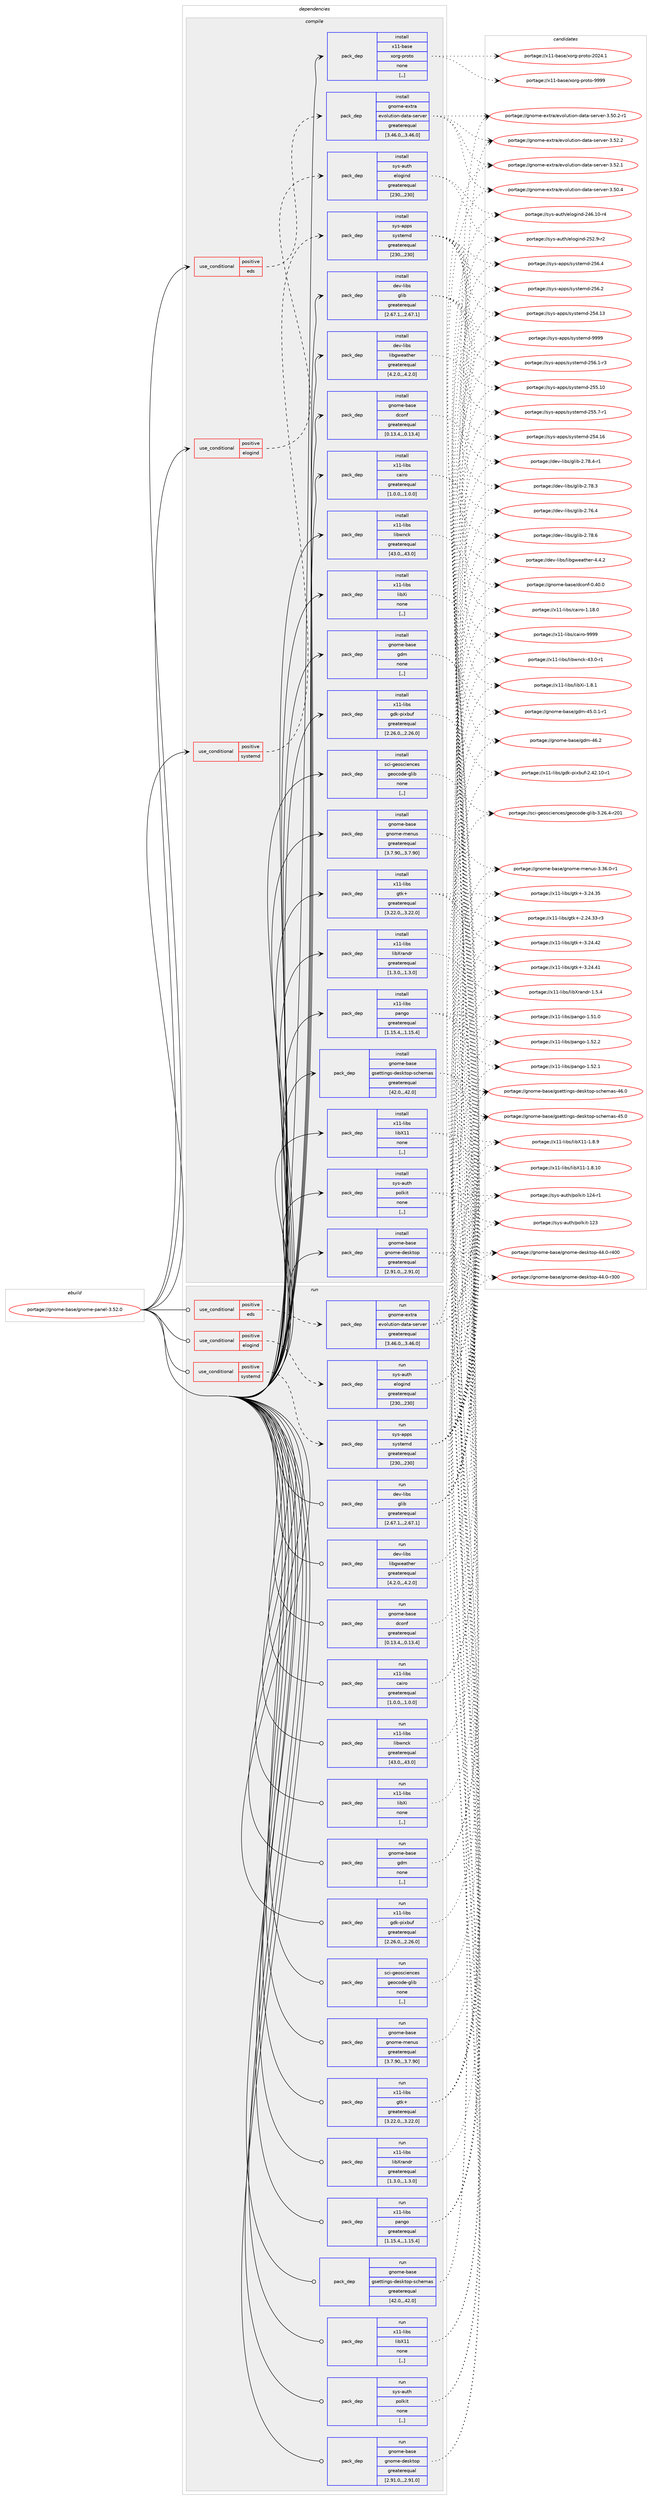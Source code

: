 digraph prolog {

# *************
# Graph options
# *************

newrank=true;
concentrate=true;
compound=true;
graph [rankdir=LR,fontname=Helvetica,fontsize=10,ranksep=1.5];#, ranksep=2.5, nodesep=0.2];
edge  [arrowhead=vee];
node  [fontname=Helvetica,fontsize=10];

# **********
# The ebuild
# **********

subgraph cluster_leftcol {
color=gray;
label=<<i>ebuild</i>>;
id [label="portage://gnome-base/gnome-panel-3.52.0", color=red, width=4, href="../gnome-base/gnome-panel-3.52.0.svg"];
}

# ****************
# The dependencies
# ****************

subgraph cluster_midcol {
color=gray;
label=<<i>dependencies</i>>;
subgraph cluster_compile {
fillcolor="#eeeeee";
style=filled;
label=<<i>compile</i>>;
subgraph cond65211 {
dependency237147 [label=<<TABLE BORDER="0" CELLBORDER="1" CELLSPACING="0" CELLPADDING="4"><TR><TD ROWSPAN="3" CELLPADDING="10">use_conditional</TD></TR><TR><TD>positive</TD></TR><TR><TD>eds</TD></TR></TABLE>>, shape=none, color=red];
subgraph pack170403 {
dependency237148 [label=<<TABLE BORDER="0" CELLBORDER="1" CELLSPACING="0" CELLPADDING="4" WIDTH="220"><TR><TD ROWSPAN="6" CELLPADDING="30">pack_dep</TD></TR><TR><TD WIDTH="110">install</TD></TR><TR><TD>gnome-extra</TD></TR><TR><TD>evolution-data-server</TD></TR><TR><TD>greaterequal</TD></TR><TR><TD>[3.46.0,,,3.46.0]</TD></TR></TABLE>>, shape=none, color=blue];
}
dependency237147:e -> dependency237148:w [weight=20,style="dashed",arrowhead="vee"];
}
id:e -> dependency237147:w [weight=20,style="solid",arrowhead="vee"];
subgraph cond65212 {
dependency237149 [label=<<TABLE BORDER="0" CELLBORDER="1" CELLSPACING="0" CELLPADDING="4"><TR><TD ROWSPAN="3" CELLPADDING="10">use_conditional</TD></TR><TR><TD>positive</TD></TR><TR><TD>elogind</TD></TR></TABLE>>, shape=none, color=red];
subgraph pack170404 {
dependency237150 [label=<<TABLE BORDER="0" CELLBORDER="1" CELLSPACING="0" CELLPADDING="4" WIDTH="220"><TR><TD ROWSPAN="6" CELLPADDING="30">pack_dep</TD></TR><TR><TD WIDTH="110">install</TD></TR><TR><TD>sys-auth</TD></TR><TR><TD>elogind</TD></TR><TR><TD>greaterequal</TD></TR><TR><TD>[230,,,230]</TD></TR></TABLE>>, shape=none, color=blue];
}
dependency237149:e -> dependency237150:w [weight=20,style="dashed",arrowhead="vee"];
}
id:e -> dependency237149:w [weight=20,style="solid",arrowhead="vee"];
subgraph cond65213 {
dependency237151 [label=<<TABLE BORDER="0" CELLBORDER="1" CELLSPACING="0" CELLPADDING="4"><TR><TD ROWSPAN="3" CELLPADDING="10">use_conditional</TD></TR><TR><TD>positive</TD></TR><TR><TD>systemd</TD></TR></TABLE>>, shape=none, color=red];
subgraph pack170405 {
dependency237152 [label=<<TABLE BORDER="0" CELLBORDER="1" CELLSPACING="0" CELLPADDING="4" WIDTH="220"><TR><TD ROWSPAN="6" CELLPADDING="30">pack_dep</TD></TR><TR><TD WIDTH="110">install</TD></TR><TR><TD>sys-apps</TD></TR><TR><TD>systemd</TD></TR><TR><TD>greaterequal</TD></TR><TR><TD>[230,,,230]</TD></TR></TABLE>>, shape=none, color=blue];
}
dependency237151:e -> dependency237152:w [weight=20,style="dashed",arrowhead="vee"];
}
id:e -> dependency237151:w [weight=20,style="solid",arrowhead="vee"];
subgraph pack170406 {
dependency237153 [label=<<TABLE BORDER="0" CELLBORDER="1" CELLSPACING="0" CELLPADDING="4" WIDTH="220"><TR><TD ROWSPAN="6" CELLPADDING="30">pack_dep</TD></TR><TR><TD WIDTH="110">install</TD></TR><TR><TD>dev-libs</TD></TR><TR><TD>glib</TD></TR><TR><TD>greaterequal</TD></TR><TR><TD>[2.67.1,,,2.67.1]</TD></TR></TABLE>>, shape=none, color=blue];
}
id:e -> dependency237153:w [weight=20,style="solid",arrowhead="vee"];
subgraph pack170407 {
dependency237154 [label=<<TABLE BORDER="0" CELLBORDER="1" CELLSPACING="0" CELLPADDING="4" WIDTH="220"><TR><TD ROWSPAN="6" CELLPADDING="30">pack_dep</TD></TR><TR><TD WIDTH="110">install</TD></TR><TR><TD>dev-libs</TD></TR><TR><TD>libgweather</TD></TR><TR><TD>greaterequal</TD></TR><TR><TD>[4.2.0,,,4.2.0]</TD></TR></TABLE>>, shape=none, color=blue];
}
id:e -> dependency237154:w [weight=20,style="solid",arrowhead="vee"];
subgraph pack170408 {
dependency237155 [label=<<TABLE BORDER="0" CELLBORDER="1" CELLSPACING="0" CELLPADDING="4" WIDTH="220"><TR><TD ROWSPAN="6" CELLPADDING="30">pack_dep</TD></TR><TR><TD WIDTH="110">install</TD></TR><TR><TD>gnome-base</TD></TR><TR><TD>dconf</TD></TR><TR><TD>greaterequal</TD></TR><TR><TD>[0.13.4,,,0.13.4]</TD></TR></TABLE>>, shape=none, color=blue];
}
id:e -> dependency237155:w [weight=20,style="solid",arrowhead="vee"];
subgraph pack170409 {
dependency237156 [label=<<TABLE BORDER="0" CELLBORDER="1" CELLSPACING="0" CELLPADDING="4" WIDTH="220"><TR><TD ROWSPAN="6" CELLPADDING="30">pack_dep</TD></TR><TR><TD WIDTH="110">install</TD></TR><TR><TD>gnome-base</TD></TR><TR><TD>gdm</TD></TR><TR><TD>none</TD></TR><TR><TD>[,,]</TD></TR></TABLE>>, shape=none, color=blue];
}
id:e -> dependency237156:w [weight=20,style="solid",arrowhead="vee"];
subgraph pack170410 {
dependency237157 [label=<<TABLE BORDER="0" CELLBORDER="1" CELLSPACING="0" CELLPADDING="4" WIDTH="220"><TR><TD ROWSPAN="6" CELLPADDING="30">pack_dep</TD></TR><TR><TD WIDTH="110">install</TD></TR><TR><TD>gnome-base</TD></TR><TR><TD>gnome-desktop</TD></TR><TR><TD>greaterequal</TD></TR><TR><TD>[2.91.0,,,2.91.0]</TD></TR></TABLE>>, shape=none, color=blue];
}
id:e -> dependency237157:w [weight=20,style="solid",arrowhead="vee"];
subgraph pack170411 {
dependency237158 [label=<<TABLE BORDER="0" CELLBORDER="1" CELLSPACING="0" CELLPADDING="4" WIDTH="220"><TR><TD ROWSPAN="6" CELLPADDING="30">pack_dep</TD></TR><TR><TD WIDTH="110">install</TD></TR><TR><TD>gnome-base</TD></TR><TR><TD>gnome-menus</TD></TR><TR><TD>greaterequal</TD></TR><TR><TD>[3.7.90,,,3.7.90]</TD></TR></TABLE>>, shape=none, color=blue];
}
id:e -> dependency237158:w [weight=20,style="solid",arrowhead="vee"];
subgraph pack170412 {
dependency237159 [label=<<TABLE BORDER="0" CELLBORDER="1" CELLSPACING="0" CELLPADDING="4" WIDTH="220"><TR><TD ROWSPAN="6" CELLPADDING="30">pack_dep</TD></TR><TR><TD WIDTH="110">install</TD></TR><TR><TD>gnome-base</TD></TR><TR><TD>gsettings-desktop-schemas</TD></TR><TR><TD>greaterequal</TD></TR><TR><TD>[42.0,,,42.0]</TD></TR></TABLE>>, shape=none, color=blue];
}
id:e -> dependency237159:w [weight=20,style="solid",arrowhead="vee"];
subgraph pack170413 {
dependency237160 [label=<<TABLE BORDER="0" CELLBORDER="1" CELLSPACING="0" CELLPADDING="4" WIDTH="220"><TR><TD ROWSPAN="6" CELLPADDING="30">pack_dep</TD></TR><TR><TD WIDTH="110">install</TD></TR><TR><TD>sci-geosciences</TD></TR><TR><TD>geocode-glib</TD></TR><TR><TD>none</TD></TR><TR><TD>[,,]</TD></TR></TABLE>>, shape=none, color=blue];
}
id:e -> dependency237160:w [weight=20,style="solid",arrowhead="vee"];
subgraph pack170414 {
dependency237161 [label=<<TABLE BORDER="0" CELLBORDER="1" CELLSPACING="0" CELLPADDING="4" WIDTH="220"><TR><TD ROWSPAN="6" CELLPADDING="30">pack_dep</TD></TR><TR><TD WIDTH="110">install</TD></TR><TR><TD>sys-auth</TD></TR><TR><TD>polkit</TD></TR><TR><TD>none</TD></TR><TR><TD>[,,]</TD></TR></TABLE>>, shape=none, color=blue];
}
id:e -> dependency237161:w [weight=20,style="solid",arrowhead="vee"];
subgraph pack170415 {
dependency237162 [label=<<TABLE BORDER="0" CELLBORDER="1" CELLSPACING="0" CELLPADDING="4" WIDTH="220"><TR><TD ROWSPAN="6" CELLPADDING="30">pack_dep</TD></TR><TR><TD WIDTH="110">install</TD></TR><TR><TD>x11-base</TD></TR><TR><TD>xorg-proto</TD></TR><TR><TD>none</TD></TR><TR><TD>[,,]</TD></TR></TABLE>>, shape=none, color=blue];
}
id:e -> dependency237162:w [weight=20,style="solid",arrowhead="vee"];
subgraph pack170416 {
dependency237163 [label=<<TABLE BORDER="0" CELLBORDER="1" CELLSPACING="0" CELLPADDING="4" WIDTH="220"><TR><TD ROWSPAN="6" CELLPADDING="30">pack_dep</TD></TR><TR><TD WIDTH="110">install</TD></TR><TR><TD>x11-libs</TD></TR><TR><TD>cairo</TD></TR><TR><TD>greaterequal</TD></TR><TR><TD>[1.0.0,,,1.0.0]</TD></TR></TABLE>>, shape=none, color=blue];
}
id:e -> dependency237163:w [weight=20,style="solid",arrowhead="vee"];
subgraph pack170417 {
dependency237164 [label=<<TABLE BORDER="0" CELLBORDER="1" CELLSPACING="0" CELLPADDING="4" WIDTH="220"><TR><TD ROWSPAN="6" CELLPADDING="30">pack_dep</TD></TR><TR><TD WIDTH="110">install</TD></TR><TR><TD>x11-libs</TD></TR><TR><TD>gdk-pixbuf</TD></TR><TR><TD>greaterequal</TD></TR><TR><TD>[2.26.0,,,2.26.0]</TD></TR></TABLE>>, shape=none, color=blue];
}
id:e -> dependency237164:w [weight=20,style="solid",arrowhead="vee"];
subgraph pack170418 {
dependency237165 [label=<<TABLE BORDER="0" CELLBORDER="1" CELLSPACING="0" CELLPADDING="4" WIDTH="220"><TR><TD ROWSPAN="6" CELLPADDING="30">pack_dep</TD></TR><TR><TD WIDTH="110">install</TD></TR><TR><TD>x11-libs</TD></TR><TR><TD>gtk+</TD></TR><TR><TD>greaterequal</TD></TR><TR><TD>[3.22.0,,,3.22.0]</TD></TR></TABLE>>, shape=none, color=blue];
}
id:e -> dependency237165:w [weight=20,style="solid",arrowhead="vee"];
subgraph pack170419 {
dependency237166 [label=<<TABLE BORDER="0" CELLBORDER="1" CELLSPACING="0" CELLPADDING="4" WIDTH="220"><TR><TD ROWSPAN="6" CELLPADDING="30">pack_dep</TD></TR><TR><TD WIDTH="110">install</TD></TR><TR><TD>x11-libs</TD></TR><TR><TD>libX11</TD></TR><TR><TD>none</TD></TR><TR><TD>[,,]</TD></TR></TABLE>>, shape=none, color=blue];
}
id:e -> dependency237166:w [weight=20,style="solid",arrowhead="vee"];
subgraph pack170420 {
dependency237167 [label=<<TABLE BORDER="0" CELLBORDER="1" CELLSPACING="0" CELLPADDING="4" WIDTH="220"><TR><TD ROWSPAN="6" CELLPADDING="30">pack_dep</TD></TR><TR><TD WIDTH="110">install</TD></TR><TR><TD>x11-libs</TD></TR><TR><TD>libXi</TD></TR><TR><TD>none</TD></TR><TR><TD>[,,]</TD></TR></TABLE>>, shape=none, color=blue];
}
id:e -> dependency237167:w [weight=20,style="solid",arrowhead="vee"];
subgraph pack170421 {
dependency237168 [label=<<TABLE BORDER="0" CELLBORDER="1" CELLSPACING="0" CELLPADDING="4" WIDTH="220"><TR><TD ROWSPAN="6" CELLPADDING="30">pack_dep</TD></TR><TR><TD WIDTH="110">install</TD></TR><TR><TD>x11-libs</TD></TR><TR><TD>libXrandr</TD></TR><TR><TD>greaterequal</TD></TR><TR><TD>[1.3.0,,,1.3.0]</TD></TR></TABLE>>, shape=none, color=blue];
}
id:e -> dependency237168:w [weight=20,style="solid",arrowhead="vee"];
subgraph pack170422 {
dependency237169 [label=<<TABLE BORDER="0" CELLBORDER="1" CELLSPACING="0" CELLPADDING="4" WIDTH="220"><TR><TD ROWSPAN="6" CELLPADDING="30">pack_dep</TD></TR><TR><TD WIDTH="110">install</TD></TR><TR><TD>x11-libs</TD></TR><TR><TD>libwnck</TD></TR><TR><TD>greaterequal</TD></TR><TR><TD>[43.0,,,43.0]</TD></TR></TABLE>>, shape=none, color=blue];
}
id:e -> dependency237169:w [weight=20,style="solid",arrowhead="vee"];
subgraph pack170423 {
dependency237170 [label=<<TABLE BORDER="0" CELLBORDER="1" CELLSPACING="0" CELLPADDING="4" WIDTH="220"><TR><TD ROWSPAN="6" CELLPADDING="30">pack_dep</TD></TR><TR><TD WIDTH="110">install</TD></TR><TR><TD>x11-libs</TD></TR><TR><TD>pango</TD></TR><TR><TD>greaterequal</TD></TR><TR><TD>[1.15.4,,,1.15.4]</TD></TR></TABLE>>, shape=none, color=blue];
}
id:e -> dependency237170:w [weight=20,style="solid",arrowhead="vee"];
}
subgraph cluster_compileandrun {
fillcolor="#eeeeee";
style=filled;
label=<<i>compile and run</i>>;
}
subgraph cluster_run {
fillcolor="#eeeeee";
style=filled;
label=<<i>run</i>>;
subgraph cond65214 {
dependency237171 [label=<<TABLE BORDER="0" CELLBORDER="1" CELLSPACING="0" CELLPADDING="4"><TR><TD ROWSPAN="3" CELLPADDING="10">use_conditional</TD></TR><TR><TD>positive</TD></TR><TR><TD>eds</TD></TR></TABLE>>, shape=none, color=red];
subgraph pack170424 {
dependency237172 [label=<<TABLE BORDER="0" CELLBORDER="1" CELLSPACING="0" CELLPADDING="4" WIDTH="220"><TR><TD ROWSPAN="6" CELLPADDING="30">pack_dep</TD></TR><TR><TD WIDTH="110">run</TD></TR><TR><TD>gnome-extra</TD></TR><TR><TD>evolution-data-server</TD></TR><TR><TD>greaterequal</TD></TR><TR><TD>[3.46.0,,,3.46.0]</TD></TR></TABLE>>, shape=none, color=blue];
}
dependency237171:e -> dependency237172:w [weight=20,style="dashed",arrowhead="vee"];
}
id:e -> dependency237171:w [weight=20,style="solid",arrowhead="odot"];
subgraph cond65215 {
dependency237173 [label=<<TABLE BORDER="0" CELLBORDER="1" CELLSPACING="0" CELLPADDING="4"><TR><TD ROWSPAN="3" CELLPADDING="10">use_conditional</TD></TR><TR><TD>positive</TD></TR><TR><TD>elogind</TD></TR></TABLE>>, shape=none, color=red];
subgraph pack170425 {
dependency237174 [label=<<TABLE BORDER="0" CELLBORDER="1" CELLSPACING="0" CELLPADDING="4" WIDTH="220"><TR><TD ROWSPAN="6" CELLPADDING="30">pack_dep</TD></TR><TR><TD WIDTH="110">run</TD></TR><TR><TD>sys-auth</TD></TR><TR><TD>elogind</TD></TR><TR><TD>greaterequal</TD></TR><TR><TD>[230,,,230]</TD></TR></TABLE>>, shape=none, color=blue];
}
dependency237173:e -> dependency237174:w [weight=20,style="dashed",arrowhead="vee"];
}
id:e -> dependency237173:w [weight=20,style="solid",arrowhead="odot"];
subgraph cond65216 {
dependency237175 [label=<<TABLE BORDER="0" CELLBORDER="1" CELLSPACING="0" CELLPADDING="4"><TR><TD ROWSPAN="3" CELLPADDING="10">use_conditional</TD></TR><TR><TD>positive</TD></TR><TR><TD>systemd</TD></TR></TABLE>>, shape=none, color=red];
subgraph pack170426 {
dependency237176 [label=<<TABLE BORDER="0" CELLBORDER="1" CELLSPACING="0" CELLPADDING="4" WIDTH="220"><TR><TD ROWSPAN="6" CELLPADDING="30">pack_dep</TD></TR><TR><TD WIDTH="110">run</TD></TR><TR><TD>sys-apps</TD></TR><TR><TD>systemd</TD></TR><TR><TD>greaterequal</TD></TR><TR><TD>[230,,,230]</TD></TR></TABLE>>, shape=none, color=blue];
}
dependency237175:e -> dependency237176:w [weight=20,style="dashed",arrowhead="vee"];
}
id:e -> dependency237175:w [weight=20,style="solid",arrowhead="odot"];
subgraph pack170427 {
dependency237177 [label=<<TABLE BORDER="0" CELLBORDER="1" CELLSPACING="0" CELLPADDING="4" WIDTH="220"><TR><TD ROWSPAN="6" CELLPADDING="30">pack_dep</TD></TR><TR><TD WIDTH="110">run</TD></TR><TR><TD>dev-libs</TD></TR><TR><TD>glib</TD></TR><TR><TD>greaterequal</TD></TR><TR><TD>[2.67.1,,,2.67.1]</TD></TR></TABLE>>, shape=none, color=blue];
}
id:e -> dependency237177:w [weight=20,style="solid",arrowhead="odot"];
subgraph pack170428 {
dependency237178 [label=<<TABLE BORDER="0" CELLBORDER="1" CELLSPACING="0" CELLPADDING="4" WIDTH="220"><TR><TD ROWSPAN="6" CELLPADDING="30">pack_dep</TD></TR><TR><TD WIDTH="110">run</TD></TR><TR><TD>dev-libs</TD></TR><TR><TD>libgweather</TD></TR><TR><TD>greaterequal</TD></TR><TR><TD>[4.2.0,,,4.2.0]</TD></TR></TABLE>>, shape=none, color=blue];
}
id:e -> dependency237178:w [weight=20,style="solid",arrowhead="odot"];
subgraph pack170429 {
dependency237179 [label=<<TABLE BORDER="0" CELLBORDER="1" CELLSPACING="0" CELLPADDING="4" WIDTH="220"><TR><TD ROWSPAN="6" CELLPADDING="30">pack_dep</TD></TR><TR><TD WIDTH="110">run</TD></TR><TR><TD>gnome-base</TD></TR><TR><TD>dconf</TD></TR><TR><TD>greaterequal</TD></TR><TR><TD>[0.13.4,,,0.13.4]</TD></TR></TABLE>>, shape=none, color=blue];
}
id:e -> dependency237179:w [weight=20,style="solid",arrowhead="odot"];
subgraph pack170430 {
dependency237180 [label=<<TABLE BORDER="0" CELLBORDER="1" CELLSPACING="0" CELLPADDING="4" WIDTH="220"><TR><TD ROWSPAN="6" CELLPADDING="30">pack_dep</TD></TR><TR><TD WIDTH="110">run</TD></TR><TR><TD>gnome-base</TD></TR><TR><TD>gdm</TD></TR><TR><TD>none</TD></TR><TR><TD>[,,]</TD></TR></TABLE>>, shape=none, color=blue];
}
id:e -> dependency237180:w [weight=20,style="solid",arrowhead="odot"];
subgraph pack170431 {
dependency237181 [label=<<TABLE BORDER="0" CELLBORDER="1" CELLSPACING="0" CELLPADDING="4" WIDTH="220"><TR><TD ROWSPAN="6" CELLPADDING="30">pack_dep</TD></TR><TR><TD WIDTH="110">run</TD></TR><TR><TD>gnome-base</TD></TR><TR><TD>gnome-desktop</TD></TR><TR><TD>greaterequal</TD></TR><TR><TD>[2.91.0,,,2.91.0]</TD></TR></TABLE>>, shape=none, color=blue];
}
id:e -> dependency237181:w [weight=20,style="solid",arrowhead="odot"];
subgraph pack170432 {
dependency237182 [label=<<TABLE BORDER="0" CELLBORDER="1" CELLSPACING="0" CELLPADDING="4" WIDTH="220"><TR><TD ROWSPAN="6" CELLPADDING="30">pack_dep</TD></TR><TR><TD WIDTH="110">run</TD></TR><TR><TD>gnome-base</TD></TR><TR><TD>gnome-menus</TD></TR><TR><TD>greaterequal</TD></TR><TR><TD>[3.7.90,,,3.7.90]</TD></TR></TABLE>>, shape=none, color=blue];
}
id:e -> dependency237182:w [weight=20,style="solid",arrowhead="odot"];
subgraph pack170433 {
dependency237183 [label=<<TABLE BORDER="0" CELLBORDER="1" CELLSPACING="0" CELLPADDING="4" WIDTH="220"><TR><TD ROWSPAN="6" CELLPADDING="30">pack_dep</TD></TR><TR><TD WIDTH="110">run</TD></TR><TR><TD>gnome-base</TD></TR><TR><TD>gsettings-desktop-schemas</TD></TR><TR><TD>greaterequal</TD></TR><TR><TD>[42.0,,,42.0]</TD></TR></TABLE>>, shape=none, color=blue];
}
id:e -> dependency237183:w [weight=20,style="solid",arrowhead="odot"];
subgraph pack170434 {
dependency237184 [label=<<TABLE BORDER="0" CELLBORDER="1" CELLSPACING="0" CELLPADDING="4" WIDTH="220"><TR><TD ROWSPAN="6" CELLPADDING="30">pack_dep</TD></TR><TR><TD WIDTH="110">run</TD></TR><TR><TD>sci-geosciences</TD></TR><TR><TD>geocode-glib</TD></TR><TR><TD>none</TD></TR><TR><TD>[,,]</TD></TR></TABLE>>, shape=none, color=blue];
}
id:e -> dependency237184:w [weight=20,style="solid",arrowhead="odot"];
subgraph pack170435 {
dependency237185 [label=<<TABLE BORDER="0" CELLBORDER="1" CELLSPACING="0" CELLPADDING="4" WIDTH="220"><TR><TD ROWSPAN="6" CELLPADDING="30">pack_dep</TD></TR><TR><TD WIDTH="110">run</TD></TR><TR><TD>sys-auth</TD></TR><TR><TD>polkit</TD></TR><TR><TD>none</TD></TR><TR><TD>[,,]</TD></TR></TABLE>>, shape=none, color=blue];
}
id:e -> dependency237185:w [weight=20,style="solid",arrowhead="odot"];
subgraph pack170436 {
dependency237186 [label=<<TABLE BORDER="0" CELLBORDER="1" CELLSPACING="0" CELLPADDING="4" WIDTH="220"><TR><TD ROWSPAN="6" CELLPADDING="30">pack_dep</TD></TR><TR><TD WIDTH="110">run</TD></TR><TR><TD>x11-libs</TD></TR><TR><TD>cairo</TD></TR><TR><TD>greaterequal</TD></TR><TR><TD>[1.0.0,,,1.0.0]</TD></TR></TABLE>>, shape=none, color=blue];
}
id:e -> dependency237186:w [weight=20,style="solid",arrowhead="odot"];
subgraph pack170437 {
dependency237187 [label=<<TABLE BORDER="0" CELLBORDER="1" CELLSPACING="0" CELLPADDING="4" WIDTH="220"><TR><TD ROWSPAN="6" CELLPADDING="30">pack_dep</TD></TR><TR><TD WIDTH="110">run</TD></TR><TR><TD>x11-libs</TD></TR><TR><TD>gdk-pixbuf</TD></TR><TR><TD>greaterequal</TD></TR><TR><TD>[2.26.0,,,2.26.0]</TD></TR></TABLE>>, shape=none, color=blue];
}
id:e -> dependency237187:w [weight=20,style="solid",arrowhead="odot"];
subgraph pack170438 {
dependency237188 [label=<<TABLE BORDER="0" CELLBORDER="1" CELLSPACING="0" CELLPADDING="4" WIDTH="220"><TR><TD ROWSPAN="6" CELLPADDING="30">pack_dep</TD></TR><TR><TD WIDTH="110">run</TD></TR><TR><TD>x11-libs</TD></TR><TR><TD>gtk+</TD></TR><TR><TD>greaterequal</TD></TR><TR><TD>[3.22.0,,,3.22.0]</TD></TR></TABLE>>, shape=none, color=blue];
}
id:e -> dependency237188:w [weight=20,style="solid",arrowhead="odot"];
subgraph pack170439 {
dependency237189 [label=<<TABLE BORDER="0" CELLBORDER="1" CELLSPACING="0" CELLPADDING="4" WIDTH="220"><TR><TD ROWSPAN="6" CELLPADDING="30">pack_dep</TD></TR><TR><TD WIDTH="110">run</TD></TR><TR><TD>x11-libs</TD></TR><TR><TD>libX11</TD></TR><TR><TD>none</TD></TR><TR><TD>[,,]</TD></TR></TABLE>>, shape=none, color=blue];
}
id:e -> dependency237189:w [weight=20,style="solid",arrowhead="odot"];
subgraph pack170440 {
dependency237190 [label=<<TABLE BORDER="0" CELLBORDER="1" CELLSPACING="0" CELLPADDING="4" WIDTH="220"><TR><TD ROWSPAN="6" CELLPADDING="30">pack_dep</TD></TR><TR><TD WIDTH="110">run</TD></TR><TR><TD>x11-libs</TD></TR><TR><TD>libXi</TD></TR><TR><TD>none</TD></TR><TR><TD>[,,]</TD></TR></TABLE>>, shape=none, color=blue];
}
id:e -> dependency237190:w [weight=20,style="solid",arrowhead="odot"];
subgraph pack170441 {
dependency237191 [label=<<TABLE BORDER="0" CELLBORDER="1" CELLSPACING="0" CELLPADDING="4" WIDTH="220"><TR><TD ROWSPAN="6" CELLPADDING="30">pack_dep</TD></TR><TR><TD WIDTH="110">run</TD></TR><TR><TD>x11-libs</TD></TR><TR><TD>libXrandr</TD></TR><TR><TD>greaterequal</TD></TR><TR><TD>[1.3.0,,,1.3.0]</TD></TR></TABLE>>, shape=none, color=blue];
}
id:e -> dependency237191:w [weight=20,style="solid",arrowhead="odot"];
subgraph pack170442 {
dependency237192 [label=<<TABLE BORDER="0" CELLBORDER="1" CELLSPACING="0" CELLPADDING="4" WIDTH="220"><TR><TD ROWSPAN="6" CELLPADDING="30">pack_dep</TD></TR><TR><TD WIDTH="110">run</TD></TR><TR><TD>x11-libs</TD></TR><TR><TD>libwnck</TD></TR><TR><TD>greaterequal</TD></TR><TR><TD>[43.0,,,43.0]</TD></TR></TABLE>>, shape=none, color=blue];
}
id:e -> dependency237192:w [weight=20,style="solid",arrowhead="odot"];
subgraph pack170443 {
dependency237193 [label=<<TABLE BORDER="0" CELLBORDER="1" CELLSPACING="0" CELLPADDING="4" WIDTH="220"><TR><TD ROWSPAN="6" CELLPADDING="30">pack_dep</TD></TR><TR><TD WIDTH="110">run</TD></TR><TR><TD>x11-libs</TD></TR><TR><TD>pango</TD></TR><TR><TD>greaterequal</TD></TR><TR><TD>[1.15.4,,,1.15.4]</TD></TR></TABLE>>, shape=none, color=blue];
}
id:e -> dependency237193:w [weight=20,style="solid",arrowhead="odot"];
}
}

# **************
# The candidates
# **************

subgraph cluster_choices {
rank=same;
color=gray;
label=<<i>candidates</i>>;

subgraph choice170403 {
color=black;
nodesep=1;
choice1031101111091014510112011611497471011181111081171161051111104510097116974511510111411810111445514653504650 [label="portage://gnome-extra/evolution-data-server-3.52.2", color=red, width=4,href="../gnome-extra/evolution-data-server-3.52.2.svg"];
choice1031101111091014510112011611497471011181111081171161051111104510097116974511510111411810111445514653504649 [label="portage://gnome-extra/evolution-data-server-3.52.1", color=red, width=4,href="../gnome-extra/evolution-data-server-3.52.1.svg"];
choice1031101111091014510112011611497471011181111081171161051111104510097116974511510111411810111445514653484652 [label="portage://gnome-extra/evolution-data-server-3.50.4", color=red, width=4,href="../gnome-extra/evolution-data-server-3.50.4.svg"];
choice10311011110910145101120116114974710111811110811711610511111045100971169745115101114118101114455146534846504511449 [label="portage://gnome-extra/evolution-data-server-3.50.2-r1", color=red, width=4,href="../gnome-extra/evolution-data-server-3.50.2-r1.svg"];
dependency237148:e -> choice1031101111091014510112011611497471011181111081171161051111104510097116974511510111411810111445514653504650:w [style=dotted,weight="100"];
dependency237148:e -> choice1031101111091014510112011611497471011181111081171161051111104510097116974511510111411810111445514653504649:w [style=dotted,weight="100"];
dependency237148:e -> choice1031101111091014510112011611497471011181111081171161051111104510097116974511510111411810111445514653484652:w [style=dotted,weight="100"];
dependency237148:e -> choice10311011110910145101120116114974710111811110811711610511111045100971169745115101114118101114455146534846504511449:w [style=dotted,weight="100"];
}
subgraph choice170404 {
color=black;
nodesep=1;
choice1151211154597117116104471011081111031051101004550535046574511450 [label="portage://sys-auth/elogind-252.9-r2", color=red, width=4,href="../sys-auth/elogind-252.9-r2.svg"];
choice115121115459711711610447101108111103105110100455052544649484511452 [label="portage://sys-auth/elogind-246.10-r4", color=red, width=4,href="../sys-auth/elogind-246.10-r4.svg"];
dependency237150:e -> choice1151211154597117116104471011081111031051101004550535046574511450:w [style=dotted,weight="100"];
dependency237150:e -> choice115121115459711711610447101108111103105110100455052544649484511452:w [style=dotted,weight="100"];
}
subgraph choice170405 {
color=black;
nodesep=1;
choice1151211154597112112115471151211151161011091004557575757 [label="portage://sys-apps/systemd-9999", color=red, width=4,href="../sys-apps/systemd-9999.svg"];
choice115121115459711211211547115121115116101109100455053544652 [label="portage://sys-apps/systemd-256.4", color=red, width=4,href="../sys-apps/systemd-256.4.svg"];
choice115121115459711211211547115121115116101109100455053544650 [label="portage://sys-apps/systemd-256.2", color=red, width=4,href="../sys-apps/systemd-256.2.svg"];
choice1151211154597112112115471151211151161011091004550535446494511451 [label="portage://sys-apps/systemd-256.1-r3", color=red, width=4,href="../sys-apps/systemd-256.1-r3.svg"];
choice11512111545971121121154711512111511610110910045505353464948 [label="portage://sys-apps/systemd-255.10", color=red, width=4,href="../sys-apps/systemd-255.10.svg"];
choice1151211154597112112115471151211151161011091004550535346554511449 [label="portage://sys-apps/systemd-255.7-r1", color=red, width=4,href="../sys-apps/systemd-255.7-r1.svg"];
choice11512111545971121121154711512111511610110910045505352464954 [label="portage://sys-apps/systemd-254.16", color=red, width=4,href="../sys-apps/systemd-254.16.svg"];
choice11512111545971121121154711512111511610110910045505352464951 [label="portage://sys-apps/systemd-254.13", color=red, width=4,href="../sys-apps/systemd-254.13.svg"];
dependency237152:e -> choice1151211154597112112115471151211151161011091004557575757:w [style=dotted,weight="100"];
dependency237152:e -> choice115121115459711211211547115121115116101109100455053544652:w [style=dotted,weight="100"];
dependency237152:e -> choice115121115459711211211547115121115116101109100455053544650:w [style=dotted,weight="100"];
dependency237152:e -> choice1151211154597112112115471151211151161011091004550535446494511451:w [style=dotted,weight="100"];
dependency237152:e -> choice11512111545971121121154711512111511610110910045505353464948:w [style=dotted,weight="100"];
dependency237152:e -> choice1151211154597112112115471151211151161011091004550535346554511449:w [style=dotted,weight="100"];
dependency237152:e -> choice11512111545971121121154711512111511610110910045505352464954:w [style=dotted,weight="100"];
dependency237152:e -> choice11512111545971121121154711512111511610110910045505352464951:w [style=dotted,weight="100"];
}
subgraph choice170406 {
color=black;
nodesep=1;
choice1001011184510810598115471031081059845504655564654 [label="portage://dev-libs/glib-2.78.6", color=red, width=4,href="../dev-libs/glib-2.78.6.svg"];
choice10010111845108105981154710310810598455046555646524511449 [label="portage://dev-libs/glib-2.78.4-r1", color=red, width=4,href="../dev-libs/glib-2.78.4-r1.svg"];
choice1001011184510810598115471031081059845504655564651 [label="portage://dev-libs/glib-2.78.3", color=red, width=4,href="../dev-libs/glib-2.78.3.svg"];
choice1001011184510810598115471031081059845504655544652 [label="portage://dev-libs/glib-2.76.4", color=red, width=4,href="../dev-libs/glib-2.76.4.svg"];
dependency237153:e -> choice1001011184510810598115471031081059845504655564654:w [style=dotted,weight="100"];
dependency237153:e -> choice10010111845108105981154710310810598455046555646524511449:w [style=dotted,weight="100"];
dependency237153:e -> choice1001011184510810598115471031081059845504655564651:w [style=dotted,weight="100"];
dependency237153:e -> choice1001011184510810598115471031081059845504655544652:w [style=dotted,weight="100"];
}
subgraph choice170407 {
color=black;
nodesep=1;
choice1001011184510810598115471081059810311910197116104101114455246524650 [label="portage://dev-libs/libgweather-4.4.2", color=red, width=4,href="../dev-libs/libgweather-4.4.2.svg"];
dependency237154:e -> choice1001011184510810598115471081059810311910197116104101114455246524650:w [style=dotted,weight="100"];
}
subgraph choice170408 {
color=black;
nodesep=1;
choice103110111109101459897115101471009911111010245484652484648 [label="portage://gnome-base/dconf-0.40.0", color=red, width=4,href="../gnome-base/dconf-0.40.0.svg"];
dependency237155:e -> choice103110111109101459897115101471009911111010245484652484648:w [style=dotted,weight="100"];
}
subgraph choice170409 {
color=black;
nodesep=1;
choice103110111109101459897115101471031001094552544650 [label="portage://gnome-base/gdm-46.2", color=red, width=4,href="../gnome-base/gdm-46.2.svg"];
choice10311011110910145989711510147103100109455253464846494511449 [label="portage://gnome-base/gdm-45.0.1-r1", color=red, width=4,href="../gnome-base/gdm-45.0.1-r1.svg"];
dependency237156:e -> choice103110111109101459897115101471031001094552544650:w [style=dotted,weight="100"];
dependency237156:e -> choice10311011110910145989711510147103100109455253464846494511449:w [style=dotted,weight="100"];
}
subgraph choice170410 {
color=black;
nodesep=1;
choice1031101111091014598971151014710311011110910145100101115107116111112455252464845114524848 [label="portage://gnome-base/gnome-desktop-44.0-r400", color=red, width=4,href="../gnome-base/gnome-desktop-44.0-r400.svg"];
choice1031101111091014598971151014710311011110910145100101115107116111112455252464845114514848 [label="portage://gnome-base/gnome-desktop-44.0-r300", color=red, width=4,href="../gnome-base/gnome-desktop-44.0-r300.svg"];
dependency237157:e -> choice1031101111091014598971151014710311011110910145100101115107116111112455252464845114524848:w [style=dotted,weight="100"];
dependency237157:e -> choice1031101111091014598971151014710311011110910145100101115107116111112455252464845114514848:w [style=dotted,weight="100"];
}
subgraph choice170411 {
color=black;
nodesep=1;
choice1031101111091014598971151014710311011110910145109101110117115455146515446484511449 [label="portage://gnome-base/gnome-menus-3.36.0-r1", color=red, width=4,href="../gnome-base/gnome-menus-3.36.0-r1.svg"];
dependency237158:e -> choice1031101111091014598971151014710311011110910145109101110117115455146515446484511449:w [style=dotted,weight="100"];
}
subgraph choice170412 {
color=black;
nodesep=1;
choice10311011110910145989711510147103115101116116105110103115451001011151071161111124511599104101109971154552544648 [label="portage://gnome-base/gsettings-desktop-schemas-46.0", color=red, width=4,href="../gnome-base/gsettings-desktop-schemas-46.0.svg"];
choice10311011110910145989711510147103115101116116105110103115451001011151071161111124511599104101109971154552534648 [label="portage://gnome-base/gsettings-desktop-schemas-45.0", color=red, width=4,href="../gnome-base/gsettings-desktop-schemas-45.0.svg"];
dependency237159:e -> choice10311011110910145989711510147103115101116116105110103115451001011151071161111124511599104101109971154552544648:w [style=dotted,weight="100"];
dependency237159:e -> choice10311011110910145989711510147103115101116116105110103115451001011151071161111124511599104101109971154552534648:w [style=dotted,weight="100"];
}
subgraph choice170413 {
color=black;
nodesep=1;
choice11599105451031011111159910510111099101115471031011119911110010145103108105984551465054465245114504849 [label="portage://sci-geosciences/geocode-glib-3.26.4-r201", color=red, width=4,href="../sci-geosciences/geocode-glib-3.26.4-r201.svg"];
dependency237160:e -> choice11599105451031011111159910510111099101115471031011119911110010145103108105984551465054465245114504849:w [style=dotted,weight="100"];
}
subgraph choice170414 {
color=black;
nodesep=1;
choice115121115459711711610447112111108107105116454950524511449 [label="portage://sys-auth/polkit-124-r1", color=red, width=4,href="../sys-auth/polkit-124-r1.svg"];
choice11512111545971171161044711211110810710511645495051 [label="portage://sys-auth/polkit-123", color=red, width=4,href="../sys-auth/polkit-123.svg"];
dependency237161:e -> choice115121115459711711610447112111108107105116454950524511449:w [style=dotted,weight="100"];
dependency237161:e -> choice11512111545971171161044711211110810710511645495051:w [style=dotted,weight="100"];
}
subgraph choice170415 {
color=black;
nodesep=1;
choice120494945989711510147120111114103451121141111161114557575757 [label="portage://x11-base/xorg-proto-9999", color=red, width=4,href="../x11-base/xorg-proto-9999.svg"];
choice1204949459897115101471201111141034511211411111611145504850524649 [label="portage://x11-base/xorg-proto-2024.1", color=red, width=4,href="../x11-base/xorg-proto-2024.1.svg"];
dependency237162:e -> choice120494945989711510147120111114103451121141111161114557575757:w [style=dotted,weight="100"];
dependency237162:e -> choice1204949459897115101471201111141034511211411111611145504850524649:w [style=dotted,weight="100"];
}
subgraph choice170416 {
color=black;
nodesep=1;
choice120494945108105981154799971051141114557575757 [label="portage://x11-libs/cairo-9999", color=red, width=4,href="../x11-libs/cairo-9999.svg"];
choice1204949451081059811547999710511411145494649564648 [label="portage://x11-libs/cairo-1.18.0", color=red, width=4,href="../x11-libs/cairo-1.18.0.svg"];
dependency237163:e -> choice120494945108105981154799971051141114557575757:w [style=dotted,weight="100"];
dependency237163:e -> choice1204949451081059811547999710511411145494649564648:w [style=dotted,weight="100"];
}
subgraph choice170417 {
color=black;
nodesep=1;
choice1204949451081059811547103100107451121051209811710245504652504649484511449 [label="portage://x11-libs/gdk-pixbuf-2.42.10-r1", color=red, width=4,href="../x11-libs/gdk-pixbuf-2.42.10-r1.svg"];
dependency237164:e -> choice1204949451081059811547103100107451121051209811710245504652504649484511449:w [style=dotted,weight="100"];
}
subgraph choice170418 {
color=black;
nodesep=1;
choice1204949451081059811547103116107434551465052465250 [label="portage://x11-libs/gtk+-3.24.42", color=red, width=4,href="../x11-libs/gtk+-3.24.42.svg"];
choice1204949451081059811547103116107434551465052465249 [label="portage://x11-libs/gtk+-3.24.41", color=red, width=4,href="../x11-libs/gtk+-3.24.41.svg"];
choice1204949451081059811547103116107434551465052465153 [label="portage://x11-libs/gtk+-3.24.35", color=red, width=4,href="../x11-libs/gtk+-3.24.35.svg"];
choice12049494510810598115471031161074345504650524651514511451 [label="portage://x11-libs/gtk+-2.24.33-r3", color=red, width=4,href="../x11-libs/gtk+-2.24.33-r3.svg"];
dependency237165:e -> choice1204949451081059811547103116107434551465052465250:w [style=dotted,weight="100"];
dependency237165:e -> choice1204949451081059811547103116107434551465052465249:w [style=dotted,weight="100"];
dependency237165:e -> choice1204949451081059811547103116107434551465052465153:w [style=dotted,weight="100"];
dependency237165:e -> choice12049494510810598115471031161074345504650524651514511451:w [style=dotted,weight="100"];
}
subgraph choice170419 {
color=black;
nodesep=1;
choice12049494510810598115471081059888494945494656464948 [label="portage://x11-libs/libX11-1.8.10", color=red, width=4,href="../x11-libs/libX11-1.8.10.svg"];
choice120494945108105981154710810598884949454946564657 [label="portage://x11-libs/libX11-1.8.9", color=red, width=4,href="../x11-libs/libX11-1.8.9.svg"];
dependency237166:e -> choice12049494510810598115471081059888494945494656464948:w [style=dotted,weight="100"];
dependency237166:e -> choice120494945108105981154710810598884949454946564657:w [style=dotted,weight="100"];
}
subgraph choice170420 {
color=black;
nodesep=1;
choice12049494510810598115471081059888105454946564649 [label="portage://x11-libs/libXi-1.8.1", color=red, width=4,href="../x11-libs/libXi-1.8.1.svg"];
dependency237167:e -> choice12049494510810598115471081059888105454946564649:w [style=dotted,weight="100"];
}
subgraph choice170421 {
color=black;
nodesep=1;
choice1204949451081059811547108105988811497110100114454946534652 [label="portage://x11-libs/libXrandr-1.5.4", color=red, width=4,href="../x11-libs/libXrandr-1.5.4.svg"];
dependency237168:e -> choice1204949451081059811547108105988811497110100114454946534652:w [style=dotted,weight="100"];
}
subgraph choice170422 {
color=black;
nodesep=1;
choice1204949451081059811547108105981191109910745525146484511449 [label="portage://x11-libs/libwnck-43.0-r1", color=red, width=4,href="../x11-libs/libwnck-43.0-r1.svg"];
dependency237169:e -> choice1204949451081059811547108105981191109910745525146484511449:w [style=dotted,weight="100"];
}
subgraph choice170423 {
color=black;
nodesep=1;
choice12049494510810598115471129711010311145494653504650 [label="portage://x11-libs/pango-1.52.2", color=red, width=4,href="../x11-libs/pango-1.52.2.svg"];
choice12049494510810598115471129711010311145494653504649 [label="portage://x11-libs/pango-1.52.1", color=red, width=4,href="../x11-libs/pango-1.52.1.svg"];
choice12049494510810598115471129711010311145494653494648 [label="portage://x11-libs/pango-1.51.0", color=red, width=4,href="../x11-libs/pango-1.51.0.svg"];
dependency237170:e -> choice12049494510810598115471129711010311145494653504650:w [style=dotted,weight="100"];
dependency237170:e -> choice12049494510810598115471129711010311145494653504649:w [style=dotted,weight="100"];
dependency237170:e -> choice12049494510810598115471129711010311145494653494648:w [style=dotted,weight="100"];
}
subgraph choice170424 {
color=black;
nodesep=1;
choice1031101111091014510112011611497471011181111081171161051111104510097116974511510111411810111445514653504650 [label="portage://gnome-extra/evolution-data-server-3.52.2", color=red, width=4,href="../gnome-extra/evolution-data-server-3.52.2.svg"];
choice1031101111091014510112011611497471011181111081171161051111104510097116974511510111411810111445514653504649 [label="portage://gnome-extra/evolution-data-server-3.52.1", color=red, width=4,href="../gnome-extra/evolution-data-server-3.52.1.svg"];
choice1031101111091014510112011611497471011181111081171161051111104510097116974511510111411810111445514653484652 [label="portage://gnome-extra/evolution-data-server-3.50.4", color=red, width=4,href="../gnome-extra/evolution-data-server-3.50.4.svg"];
choice10311011110910145101120116114974710111811110811711610511111045100971169745115101114118101114455146534846504511449 [label="portage://gnome-extra/evolution-data-server-3.50.2-r1", color=red, width=4,href="../gnome-extra/evolution-data-server-3.50.2-r1.svg"];
dependency237172:e -> choice1031101111091014510112011611497471011181111081171161051111104510097116974511510111411810111445514653504650:w [style=dotted,weight="100"];
dependency237172:e -> choice1031101111091014510112011611497471011181111081171161051111104510097116974511510111411810111445514653504649:w [style=dotted,weight="100"];
dependency237172:e -> choice1031101111091014510112011611497471011181111081171161051111104510097116974511510111411810111445514653484652:w [style=dotted,weight="100"];
dependency237172:e -> choice10311011110910145101120116114974710111811110811711610511111045100971169745115101114118101114455146534846504511449:w [style=dotted,weight="100"];
}
subgraph choice170425 {
color=black;
nodesep=1;
choice1151211154597117116104471011081111031051101004550535046574511450 [label="portage://sys-auth/elogind-252.9-r2", color=red, width=4,href="../sys-auth/elogind-252.9-r2.svg"];
choice115121115459711711610447101108111103105110100455052544649484511452 [label="portage://sys-auth/elogind-246.10-r4", color=red, width=4,href="../sys-auth/elogind-246.10-r4.svg"];
dependency237174:e -> choice1151211154597117116104471011081111031051101004550535046574511450:w [style=dotted,weight="100"];
dependency237174:e -> choice115121115459711711610447101108111103105110100455052544649484511452:w [style=dotted,weight="100"];
}
subgraph choice170426 {
color=black;
nodesep=1;
choice1151211154597112112115471151211151161011091004557575757 [label="portage://sys-apps/systemd-9999", color=red, width=4,href="../sys-apps/systemd-9999.svg"];
choice115121115459711211211547115121115116101109100455053544652 [label="portage://sys-apps/systemd-256.4", color=red, width=4,href="../sys-apps/systemd-256.4.svg"];
choice115121115459711211211547115121115116101109100455053544650 [label="portage://sys-apps/systemd-256.2", color=red, width=4,href="../sys-apps/systemd-256.2.svg"];
choice1151211154597112112115471151211151161011091004550535446494511451 [label="portage://sys-apps/systemd-256.1-r3", color=red, width=4,href="../sys-apps/systemd-256.1-r3.svg"];
choice11512111545971121121154711512111511610110910045505353464948 [label="portage://sys-apps/systemd-255.10", color=red, width=4,href="../sys-apps/systemd-255.10.svg"];
choice1151211154597112112115471151211151161011091004550535346554511449 [label="portage://sys-apps/systemd-255.7-r1", color=red, width=4,href="../sys-apps/systemd-255.7-r1.svg"];
choice11512111545971121121154711512111511610110910045505352464954 [label="portage://sys-apps/systemd-254.16", color=red, width=4,href="../sys-apps/systemd-254.16.svg"];
choice11512111545971121121154711512111511610110910045505352464951 [label="portage://sys-apps/systemd-254.13", color=red, width=4,href="../sys-apps/systemd-254.13.svg"];
dependency237176:e -> choice1151211154597112112115471151211151161011091004557575757:w [style=dotted,weight="100"];
dependency237176:e -> choice115121115459711211211547115121115116101109100455053544652:w [style=dotted,weight="100"];
dependency237176:e -> choice115121115459711211211547115121115116101109100455053544650:w [style=dotted,weight="100"];
dependency237176:e -> choice1151211154597112112115471151211151161011091004550535446494511451:w [style=dotted,weight="100"];
dependency237176:e -> choice11512111545971121121154711512111511610110910045505353464948:w [style=dotted,weight="100"];
dependency237176:e -> choice1151211154597112112115471151211151161011091004550535346554511449:w [style=dotted,weight="100"];
dependency237176:e -> choice11512111545971121121154711512111511610110910045505352464954:w [style=dotted,weight="100"];
dependency237176:e -> choice11512111545971121121154711512111511610110910045505352464951:w [style=dotted,weight="100"];
}
subgraph choice170427 {
color=black;
nodesep=1;
choice1001011184510810598115471031081059845504655564654 [label="portage://dev-libs/glib-2.78.6", color=red, width=4,href="../dev-libs/glib-2.78.6.svg"];
choice10010111845108105981154710310810598455046555646524511449 [label="portage://dev-libs/glib-2.78.4-r1", color=red, width=4,href="../dev-libs/glib-2.78.4-r1.svg"];
choice1001011184510810598115471031081059845504655564651 [label="portage://dev-libs/glib-2.78.3", color=red, width=4,href="../dev-libs/glib-2.78.3.svg"];
choice1001011184510810598115471031081059845504655544652 [label="portage://dev-libs/glib-2.76.4", color=red, width=4,href="../dev-libs/glib-2.76.4.svg"];
dependency237177:e -> choice1001011184510810598115471031081059845504655564654:w [style=dotted,weight="100"];
dependency237177:e -> choice10010111845108105981154710310810598455046555646524511449:w [style=dotted,weight="100"];
dependency237177:e -> choice1001011184510810598115471031081059845504655564651:w [style=dotted,weight="100"];
dependency237177:e -> choice1001011184510810598115471031081059845504655544652:w [style=dotted,weight="100"];
}
subgraph choice170428 {
color=black;
nodesep=1;
choice1001011184510810598115471081059810311910197116104101114455246524650 [label="portage://dev-libs/libgweather-4.4.2", color=red, width=4,href="../dev-libs/libgweather-4.4.2.svg"];
dependency237178:e -> choice1001011184510810598115471081059810311910197116104101114455246524650:w [style=dotted,weight="100"];
}
subgraph choice170429 {
color=black;
nodesep=1;
choice103110111109101459897115101471009911111010245484652484648 [label="portage://gnome-base/dconf-0.40.0", color=red, width=4,href="../gnome-base/dconf-0.40.0.svg"];
dependency237179:e -> choice103110111109101459897115101471009911111010245484652484648:w [style=dotted,weight="100"];
}
subgraph choice170430 {
color=black;
nodesep=1;
choice103110111109101459897115101471031001094552544650 [label="portage://gnome-base/gdm-46.2", color=red, width=4,href="../gnome-base/gdm-46.2.svg"];
choice10311011110910145989711510147103100109455253464846494511449 [label="portage://gnome-base/gdm-45.0.1-r1", color=red, width=4,href="../gnome-base/gdm-45.0.1-r1.svg"];
dependency237180:e -> choice103110111109101459897115101471031001094552544650:w [style=dotted,weight="100"];
dependency237180:e -> choice10311011110910145989711510147103100109455253464846494511449:w [style=dotted,weight="100"];
}
subgraph choice170431 {
color=black;
nodesep=1;
choice1031101111091014598971151014710311011110910145100101115107116111112455252464845114524848 [label="portage://gnome-base/gnome-desktop-44.0-r400", color=red, width=4,href="../gnome-base/gnome-desktop-44.0-r400.svg"];
choice1031101111091014598971151014710311011110910145100101115107116111112455252464845114514848 [label="portage://gnome-base/gnome-desktop-44.0-r300", color=red, width=4,href="../gnome-base/gnome-desktop-44.0-r300.svg"];
dependency237181:e -> choice1031101111091014598971151014710311011110910145100101115107116111112455252464845114524848:w [style=dotted,weight="100"];
dependency237181:e -> choice1031101111091014598971151014710311011110910145100101115107116111112455252464845114514848:w [style=dotted,weight="100"];
}
subgraph choice170432 {
color=black;
nodesep=1;
choice1031101111091014598971151014710311011110910145109101110117115455146515446484511449 [label="portage://gnome-base/gnome-menus-3.36.0-r1", color=red, width=4,href="../gnome-base/gnome-menus-3.36.0-r1.svg"];
dependency237182:e -> choice1031101111091014598971151014710311011110910145109101110117115455146515446484511449:w [style=dotted,weight="100"];
}
subgraph choice170433 {
color=black;
nodesep=1;
choice10311011110910145989711510147103115101116116105110103115451001011151071161111124511599104101109971154552544648 [label="portage://gnome-base/gsettings-desktop-schemas-46.0", color=red, width=4,href="../gnome-base/gsettings-desktop-schemas-46.0.svg"];
choice10311011110910145989711510147103115101116116105110103115451001011151071161111124511599104101109971154552534648 [label="portage://gnome-base/gsettings-desktop-schemas-45.0", color=red, width=4,href="../gnome-base/gsettings-desktop-schemas-45.0.svg"];
dependency237183:e -> choice10311011110910145989711510147103115101116116105110103115451001011151071161111124511599104101109971154552544648:w [style=dotted,weight="100"];
dependency237183:e -> choice10311011110910145989711510147103115101116116105110103115451001011151071161111124511599104101109971154552534648:w [style=dotted,weight="100"];
}
subgraph choice170434 {
color=black;
nodesep=1;
choice11599105451031011111159910510111099101115471031011119911110010145103108105984551465054465245114504849 [label="portage://sci-geosciences/geocode-glib-3.26.4-r201", color=red, width=4,href="../sci-geosciences/geocode-glib-3.26.4-r201.svg"];
dependency237184:e -> choice11599105451031011111159910510111099101115471031011119911110010145103108105984551465054465245114504849:w [style=dotted,weight="100"];
}
subgraph choice170435 {
color=black;
nodesep=1;
choice115121115459711711610447112111108107105116454950524511449 [label="portage://sys-auth/polkit-124-r1", color=red, width=4,href="../sys-auth/polkit-124-r1.svg"];
choice11512111545971171161044711211110810710511645495051 [label="portage://sys-auth/polkit-123", color=red, width=4,href="../sys-auth/polkit-123.svg"];
dependency237185:e -> choice115121115459711711610447112111108107105116454950524511449:w [style=dotted,weight="100"];
dependency237185:e -> choice11512111545971171161044711211110810710511645495051:w [style=dotted,weight="100"];
}
subgraph choice170436 {
color=black;
nodesep=1;
choice120494945108105981154799971051141114557575757 [label="portage://x11-libs/cairo-9999", color=red, width=4,href="../x11-libs/cairo-9999.svg"];
choice1204949451081059811547999710511411145494649564648 [label="portage://x11-libs/cairo-1.18.0", color=red, width=4,href="../x11-libs/cairo-1.18.0.svg"];
dependency237186:e -> choice120494945108105981154799971051141114557575757:w [style=dotted,weight="100"];
dependency237186:e -> choice1204949451081059811547999710511411145494649564648:w [style=dotted,weight="100"];
}
subgraph choice170437 {
color=black;
nodesep=1;
choice1204949451081059811547103100107451121051209811710245504652504649484511449 [label="portage://x11-libs/gdk-pixbuf-2.42.10-r1", color=red, width=4,href="../x11-libs/gdk-pixbuf-2.42.10-r1.svg"];
dependency237187:e -> choice1204949451081059811547103100107451121051209811710245504652504649484511449:w [style=dotted,weight="100"];
}
subgraph choice170438 {
color=black;
nodesep=1;
choice1204949451081059811547103116107434551465052465250 [label="portage://x11-libs/gtk+-3.24.42", color=red, width=4,href="../x11-libs/gtk+-3.24.42.svg"];
choice1204949451081059811547103116107434551465052465249 [label="portage://x11-libs/gtk+-3.24.41", color=red, width=4,href="../x11-libs/gtk+-3.24.41.svg"];
choice1204949451081059811547103116107434551465052465153 [label="portage://x11-libs/gtk+-3.24.35", color=red, width=4,href="../x11-libs/gtk+-3.24.35.svg"];
choice12049494510810598115471031161074345504650524651514511451 [label="portage://x11-libs/gtk+-2.24.33-r3", color=red, width=4,href="../x11-libs/gtk+-2.24.33-r3.svg"];
dependency237188:e -> choice1204949451081059811547103116107434551465052465250:w [style=dotted,weight="100"];
dependency237188:e -> choice1204949451081059811547103116107434551465052465249:w [style=dotted,weight="100"];
dependency237188:e -> choice1204949451081059811547103116107434551465052465153:w [style=dotted,weight="100"];
dependency237188:e -> choice12049494510810598115471031161074345504650524651514511451:w [style=dotted,weight="100"];
}
subgraph choice170439 {
color=black;
nodesep=1;
choice12049494510810598115471081059888494945494656464948 [label="portage://x11-libs/libX11-1.8.10", color=red, width=4,href="../x11-libs/libX11-1.8.10.svg"];
choice120494945108105981154710810598884949454946564657 [label="portage://x11-libs/libX11-1.8.9", color=red, width=4,href="../x11-libs/libX11-1.8.9.svg"];
dependency237189:e -> choice12049494510810598115471081059888494945494656464948:w [style=dotted,weight="100"];
dependency237189:e -> choice120494945108105981154710810598884949454946564657:w [style=dotted,weight="100"];
}
subgraph choice170440 {
color=black;
nodesep=1;
choice12049494510810598115471081059888105454946564649 [label="portage://x11-libs/libXi-1.8.1", color=red, width=4,href="../x11-libs/libXi-1.8.1.svg"];
dependency237190:e -> choice12049494510810598115471081059888105454946564649:w [style=dotted,weight="100"];
}
subgraph choice170441 {
color=black;
nodesep=1;
choice1204949451081059811547108105988811497110100114454946534652 [label="portage://x11-libs/libXrandr-1.5.4", color=red, width=4,href="../x11-libs/libXrandr-1.5.4.svg"];
dependency237191:e -> choice1204949451081059811547108105988811497110100114454946534652:w [style=dotted,weight="100"];
}
subgraph choice170442 {
color=black;
nodesep=1;
choice1204949451081059811547108105981191109910745525146484511449 [label="portage://x11-libs/libwnck-43.0-r1", color=red, width=4,href="../x11-libs/libwnck-43.0-r1.svg"];
dependency237192:e -> choice1204949451081059811547108105981191109910745525146484511449:w [style=dotted,weight="100"];
}
subgraph choice170443 {
color=black;
nodesep=1;
choice12049494510810598115471129711010311145494653504650 [label="portage://x11-libs/pango-1.52.2", color=red, width=4,href="../x11-libs/pango-1.52.2.svg"];
choice12049494510810598115471129711010311145494653504649 [label="portage://x11-libs/pango-1.52.1", color=red, width=4,href="../x11-libs/pango-1.52.1.svg"];
choice12049494510810598115471129711010311145494653494648 [label="portage://x11-libs/pango-1.51.0", color=red, width=4,href="../x11-libs/pango-1.51.0.svg"];
dependency237193:e -> choice12049494510810598115471129711010311145494653504650:w [style=dotted,weight="100"];
dependency237193:e -> choice12049494510810598115471129711010311145494653504649:w [style=dotted,weight="100"];
dependency237193:e -> choice12049494510810598115471129711010311145494653494648:w [style=dotted,weight="100"];
}
}

}
